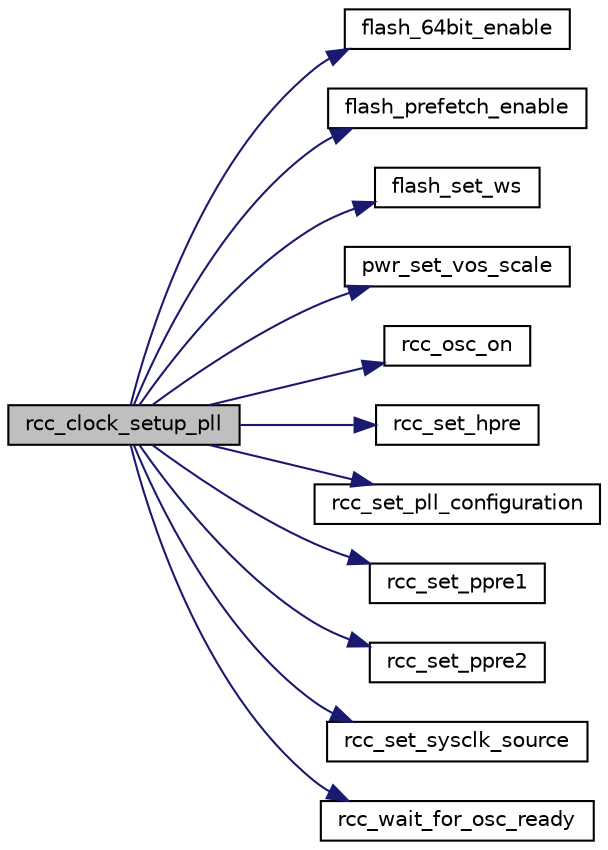 digraph "rcc_clock_setup_pll"
{
  edge [fontname="Helvetica",fontsize="10",labelfontname="Helvetica",labelfontsize="10"];
  node [fontname="Helvetica",fontsize="10",shape=record];
  rankdir="LR";
  Node1 [label="rcc_clock_setup_pll",height=0.2,width=0.4,color="black", fillcolor="grey75", style="filled" fontcolor="black"];
  Node1 -> Node2 [color="midnightblue",fontsize="10",style="solid",fontname="Helvetica"];
  Node2 [label="flash_64bit_enable",height=0.2,width=0.4,color="black", fillcolor="white", style="filled",URL="$flash_8h.html#ad571f19d231295129eb0baf856670ce4"];
  Node1 -> Node3 [color="midnightblue",fontsize="10",style="solid",fontname="Helvetica"];
  Node3 [label="flash_prefetch_enable",height=0.2,width=0.4,color="black", fillcolor="white", style="filled",URL="$flash_8h.html#a0f76604d23e55a997cef486d8f93c8f7"];
  Node1 -> Node4 [color="midnightblue",fontsize="10",style="solid",fontname="Helvetica"];
  Node4 [label="flash_set_ws",height=0.2,width=0.4,color="black", fillcolor="white", style="filled",URL="$flash_8h.html#a66164f6799767f17d6f6e845c4c5039e"];
  Node1 -> Node5 [color="midnightblue",fontsize="10",style="solid",fontname="Helvetica"];
  Node5 [label="pwr_set_vos_scale",height=0.2,width=0.4,color="black", fillcolor="white", style="filled",URL="$pwr_8h.html#af035a2a2146f78c4e5dc4835422f7139"];
  Node1 -> Node6 [color="midnightblue",fontsize="10",style="solid",fontname="Helvetica"];
  Node6 [label="rcc_osc_on",height=0.2,width=0.4,color="black", fillcolor="white", style="filled",URL="$group__STM32L1xx__rcc__defines.html#ga8dbd64d58e019803bf109609203d1afd"];
  Node1 -> Node7 [color="midnightblue",fontsize="10",style="solid",fontname="Helvetica"];
  Node7 [label="rcc_set_hpre",height=0.2,width=0.4,color="black", fillcolor="white", style="filled",URL="$group__STM32L1xx__rcc__defines.html#ga587f5be40f38a0bf0418ae4125129dc0"];
  Node1 -> Node8 [color="midnightblue",fontsize="10",style="solid",fontname="Helvetica"];
  Node8 [label="rcc_set_pll_configuration",height=0.2,width=0.4,color="black", fillcolor="white", style="filled",URL="$group__STM32L1xx__rcc__defines.html#ga8dc8a07c16736621b46b02b4d70c6e17"];
  Node1 -> Node9 [color="midnightblue",fontsize="10",style="solid",fontname="Helvetica"];
  Node9 [label="rcc_set_ppre1",height=0.2,width=0.4,color="black", fillcolor="white", style="filled",URL="$group__STM32L1xx__rcc__defines.html#ga8cb53f3681507b9819229b24bd3417cd"];
  Node1 -> Node10 [color="midnightblue",fontsize="10",style="solid",fontname="Helvetica"];
  Node10 [label="rcc_set_ppre2",height=0.2,width=0.4,color="black", fillcolor="white", style="filled",URL="$group__STM32L1xx__rcc__defines.html#ga411748dd9a8a99b746e802af6b448763"];
  Node1 -> Node11 [color="midnightblue",fontsize="10",style="solid",fontname="Helvetica"];
  Node11 [label="rcc_set_sysclk_source",height=0.2,width=0.4,color="black", fillcolor="white", style="filled",URL="$group__STM32L1xx__rcc__defines.html#ga3edbf52144a86a1b8292b3e21e3959d7"];
  Node1 -> Node12 [color="midnightblue",fontsize="10",style="solid",fontname="Helvetica"];
  Node12 [label="rcc_wait_for_osc_ready",height=0.2,width=0.4,color="black", fillcolor="white", style="filled",URL="$group__STM32L1xx__rcc__defines.html#ga0f9fac6ac510e119aebe5f62c53f073a"];
}

